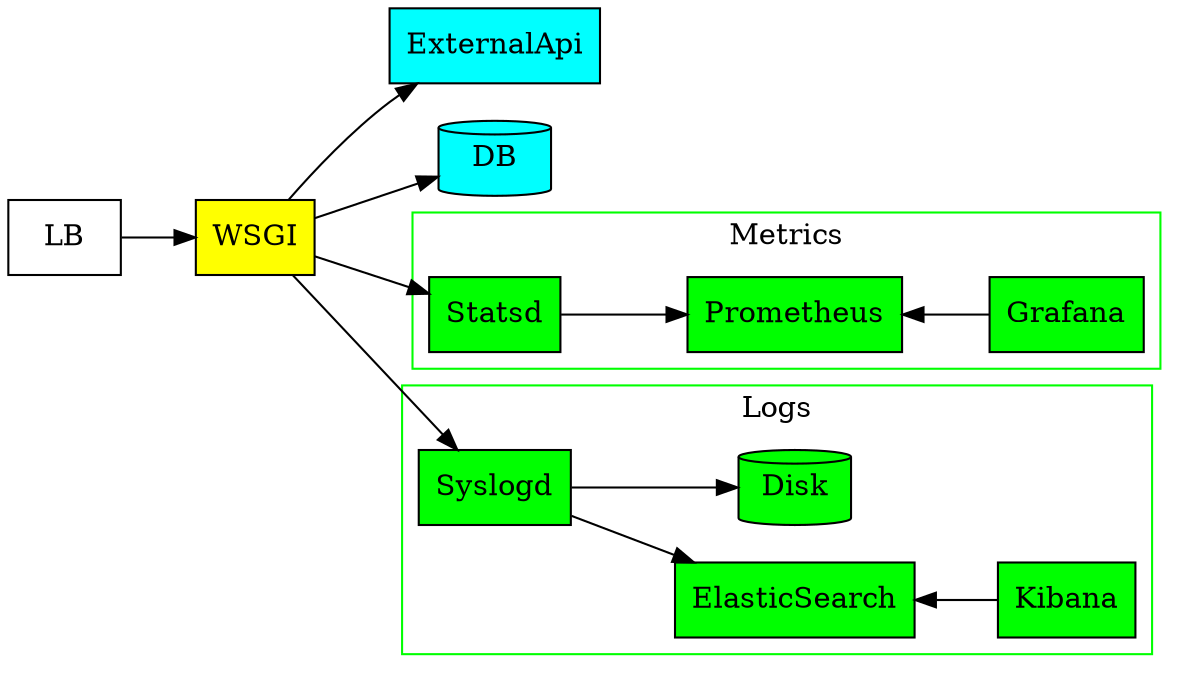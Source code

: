 digraph g {
    rankdir="LR";
    graph [dpi=300];
    node [shape=rectangle style=filled fillcolor=white];

    LB -> WSGI;

    WSGI [fillcolor=yellow];

    ExternalApi [fillcolor=cyan];
    DB [fillcolor=cyan shape=cylinder];

    subgraph cluster_Metrics {
        label="Metrics";
        graph [color=green];
        node [fillcolor=green];

        Statsd -> Prometheus;
        Prometheus -> Grafana [dir=back];
    }

    subgraph cluster_Logs {
        label="Logs";
        graph [color=green];
        node [fillcolor=green];

        Syslogd -> ElasticSearch;
        Syslogd -> Disk;
        ElasticSearch -> Kibana [dir=back];

        Disk [shape=cylinder];
    }

    WSGI -> Statsd;
    WSGI -> DB;
    WSGI -> Syslogd;
    WSGI -> ExternalApi
}

